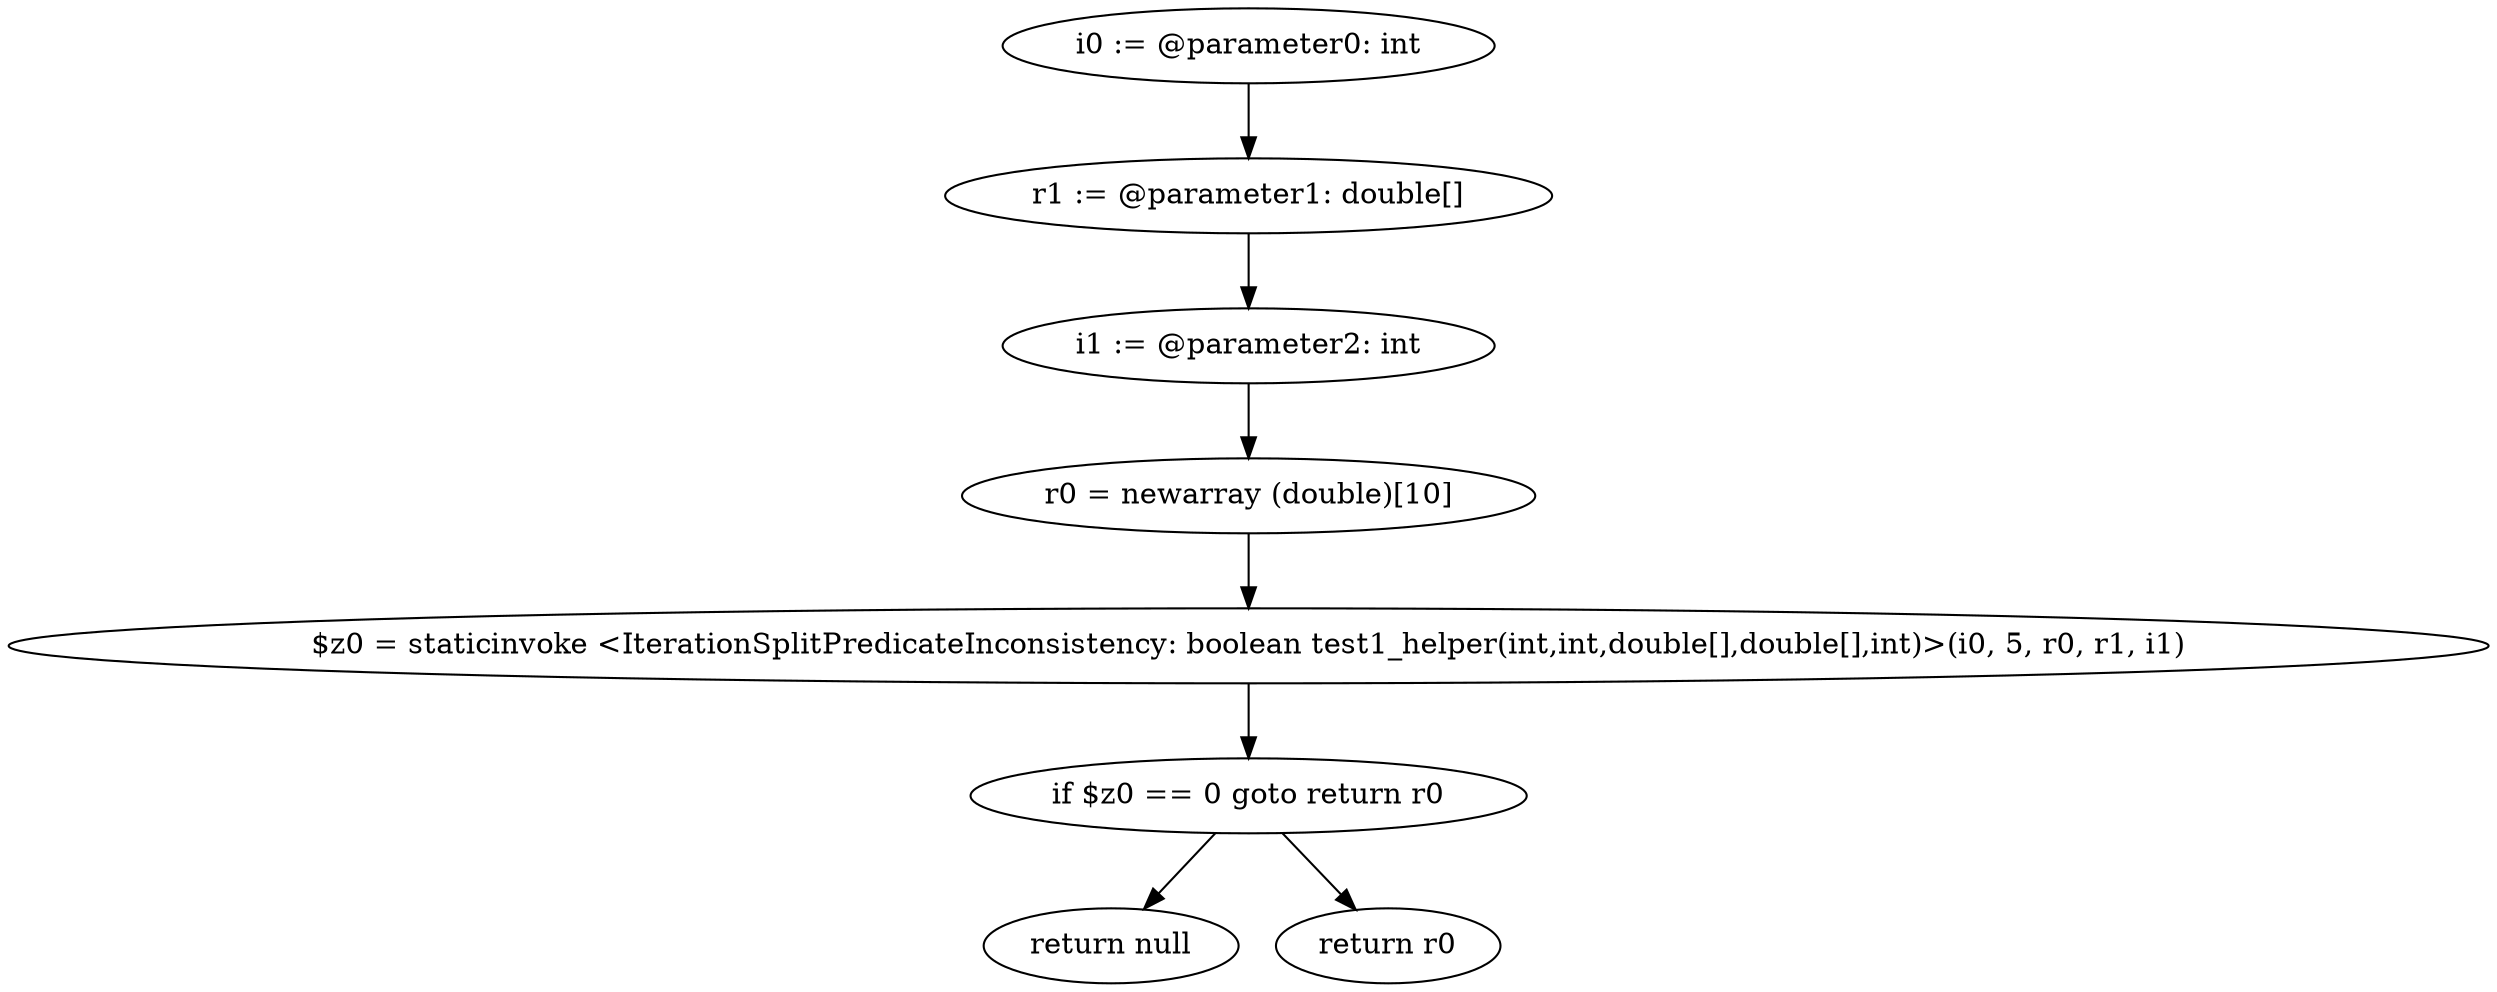 digraph "unitGraph" {
    "i0 := @parameter0: int"
    "r1 := @parameter1: double[]"
    "i1 := @parameter2: int"
    "r0 = newarray (double)[10]"
    "$z0 = staticinvoke <IterationSplitPredicateInconsistency: boolean test1_helper(int,int,double[],double[],int)>(i0, 5, r0, r1, i1)"
    "if $z0 == 0 goto return r0"
    "return null"
    "return r0"
    "i0 := @parameter0: int"->"r1 := @parameter1: double[]";
    "r1 := @parameter1: double[]"->"i1 := @parameter2: int";
    "i1 := @parameter2: int"->"r0 = newarray (double)[10]";
    "r0 = newarray (double)[10]"->"$z0 = staticinvoke <IterationSplitPredicateInconsistency: boolean test1_helper(int,int,double[],double[],int)>(i0, 5, r0, r1, i1)";
    "$z0 = staticinvoke <IterationSplitPredicateInconsistency: boolean test1_helper(int,int,double[],double[],int)>(i0, 5, r0, r1, i1)"->"if $z0 == 0 goto return r0";
    "if $z0 == 0 goto return r0"->"return null";
    "if $z0 == 0 goto return r0"->"return r0";
}
